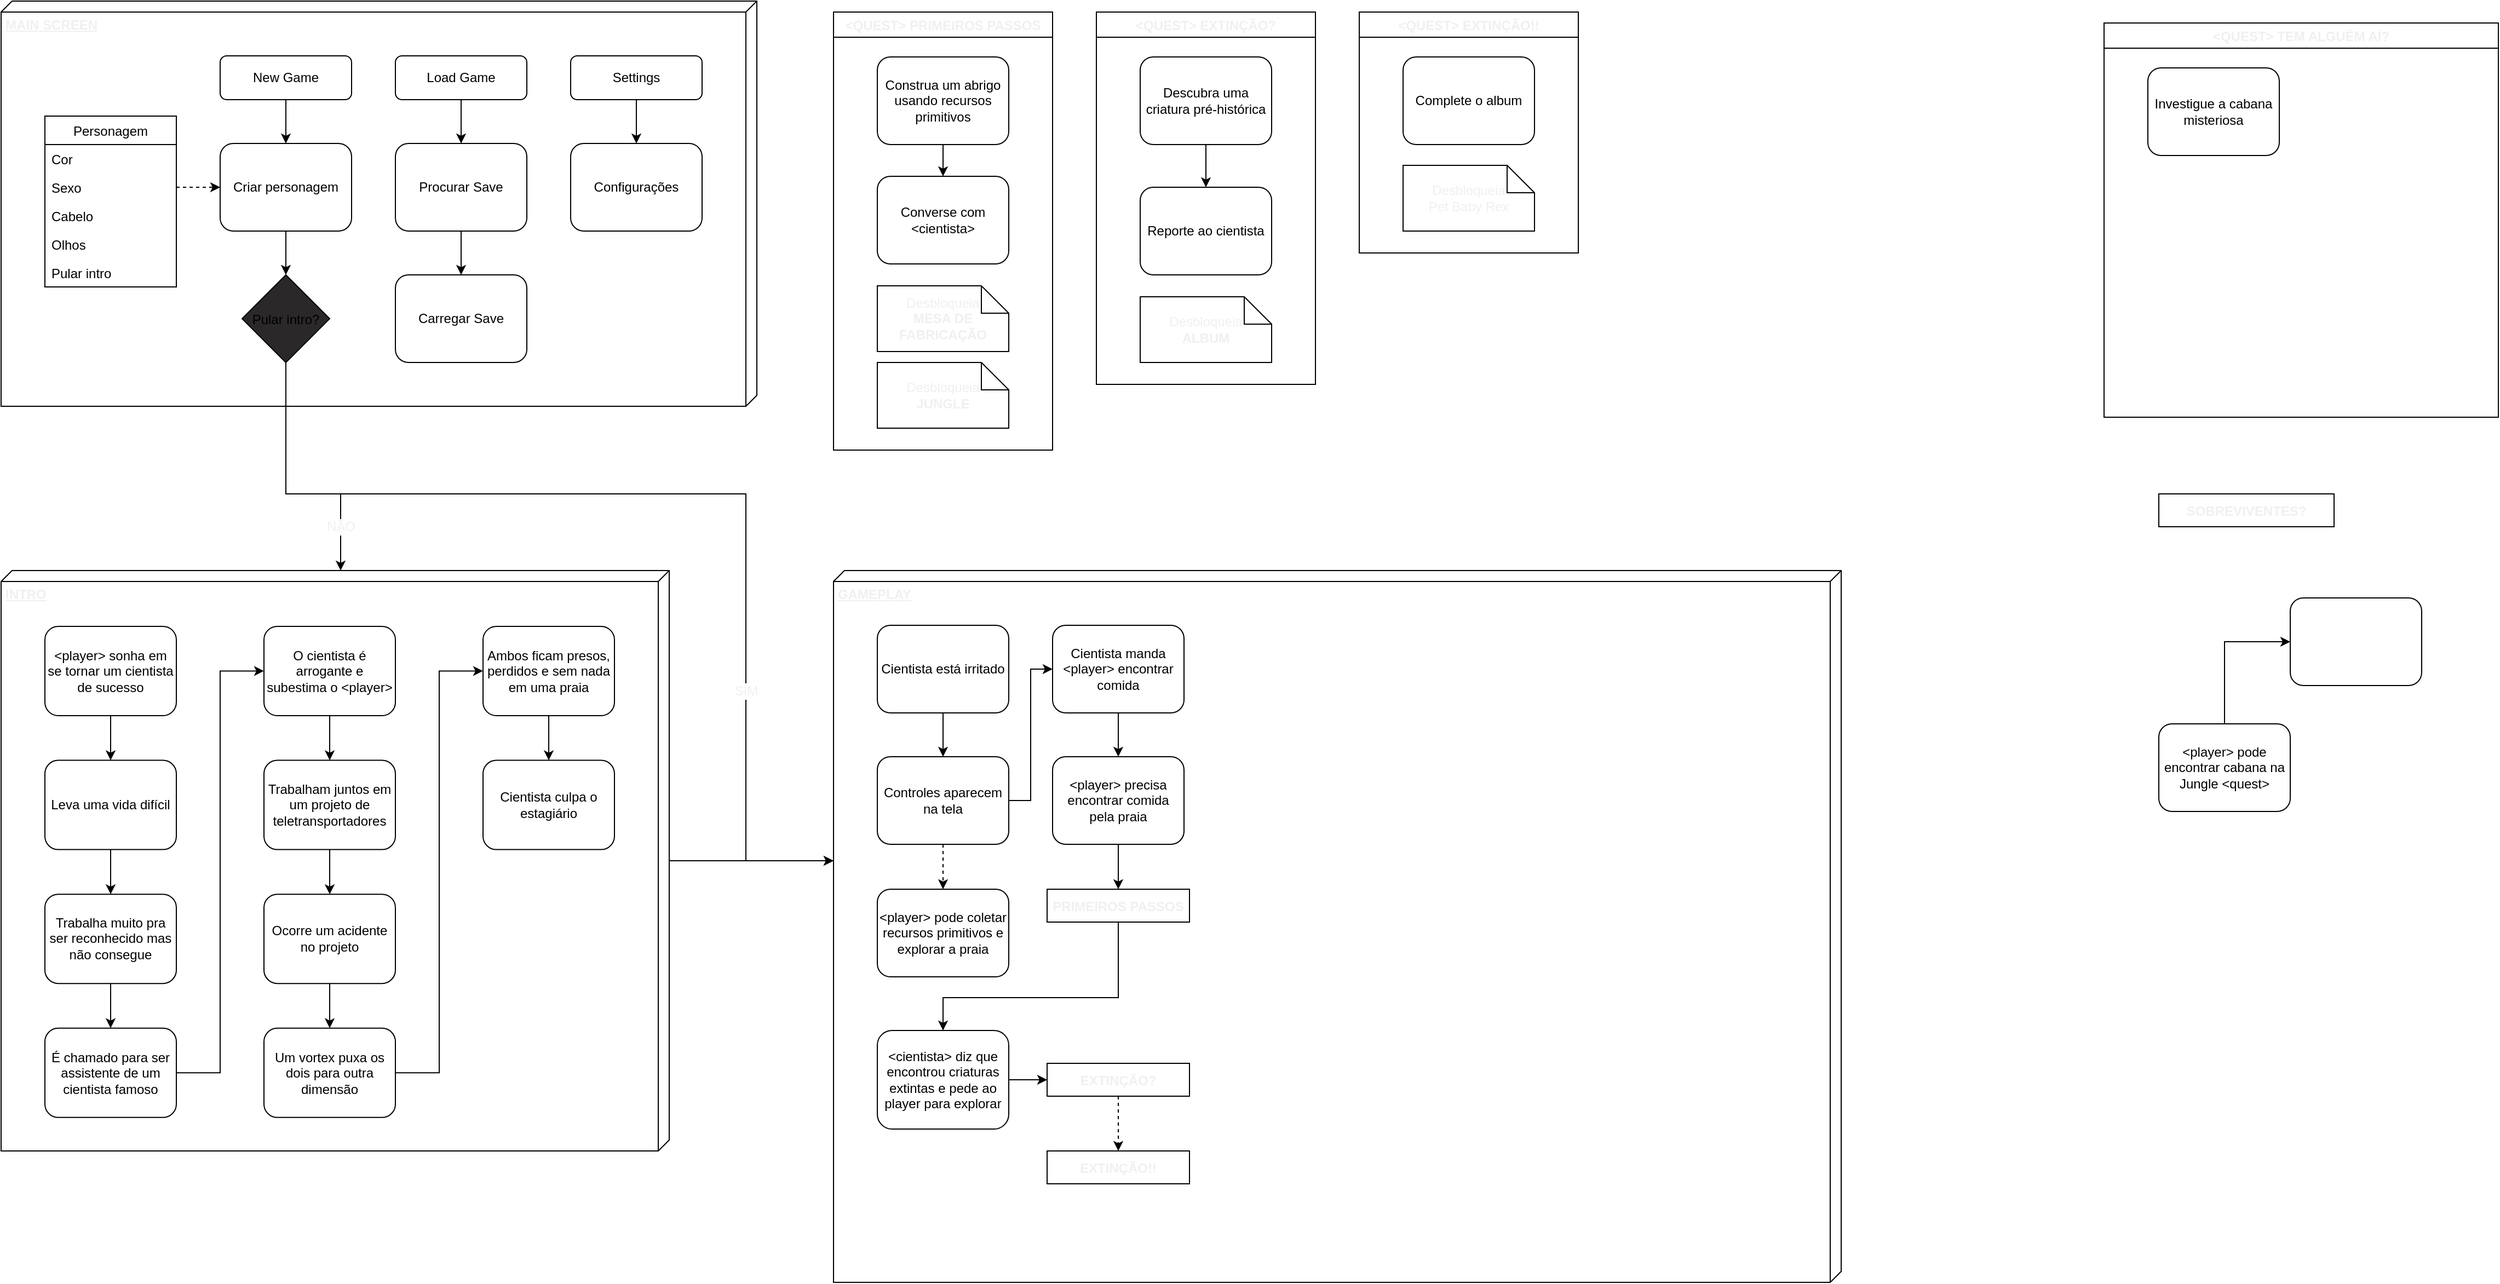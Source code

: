 <mxfile version="20.8.16" type="github">
  <diagram id="C5RBs43oDa-KdzZeNtuy" name="Page-1">
    <mxGraphModel dx="2143" dy="1237" grid="1" gridSize="10" guides="1" tooltips="1" connect="1" arrows="1" fold="1" page="1" pageScale="1" pageWidth="3300" pageHeight="4681" math="0" shadow="0">
      <root>
        <mxCell id="WIyWlLk6GJQsqaUBKTNV-0" />
        <mxCell id="WIyWlLk6GJQsqaUBKTNV-1" parent="WIyWlLk6GJQsqaUBKTNV-0" />
        <mxCell id="SJo5ltNFuGh-xrkQavzZ-158" value="" style="group" vertex="1" connectable="0" parent="WIyWlLk6GJQsqaUBKTNV-1">
          <mxGeometry x="40" y="40" width="690" height="360" as="geometry" />
        </mxCell>
        <mxCell id="SJo5ltNFuGh-xrkQavzZ-93" value="New Game" style="rounded=1;whiteSpace=wrap;html=1;fontSize=12;glass=0;strokeWidth=1;shadow=0;movable=1;resizable=1;rotatable=1;deletable=1;editable=1;connectable=1;" vertex="1" parent="SJo5ltNFuGh-xrkQavzZ-158">
          <mxGeometry x="200" y="40" width="120" height="40" as="geometry" />
        </mxCell>
        <mxCell id="SJo5ltNFuGh-xrkQavzZ-94" value="Load Game" style="rounded=1;whiteSpace=wrap;html=1;fontSize=12;glass=0;strokeWidth=1;shadow=0;movable=1;resizable=1;rotatable=1;deletable=1;editable=1;connectable=1;" vertex="1" parent="SJo5ltNFuGh-xrkQavzZ-158">
          <mxGeometry x="360" y="40" width="120" height="40" as="geometry" />
        </mxCell>
        <mxCell id="SJo5ltNFuGh-xrkQavzZ-95" value="Settings" style="rounded=1;whiteSpace=wrap;html=1;fontSize=12;glass=0;strokeWidth=1;shadow=0;movable=1;resizable=1;rotatable=1;deletable=1;editable=1;connectable=1;" vertex="1" parent="SJo5ltNFuGh-xrkQavzZ-158">
          <mxGeometry x="520" y="40" width="120" height="40" as="geometry" />
        </mxCell>
        <mxCell id="SJo5ltNFuGh-xrkQavzZ-96" value="Criar personagem" style="rounded=1;whiteSpace=wrap;html=1;fontSize=12;glass=0;strokeWidth=1;shadow=0;movable=1;resizable=1;rotatable=1;deletable=1;editable=1;connectable=1;" vertex="1" parent="SJo5ltNFuGh-xrkQavzZ-158">
          <mxGeometry x="200" y="120" width="120" height="80" as="geometry" />
        </mxCell>
        <mxCell id="SJo5ltNFuGh-xrkQavzZ-108" style="edgeStyle=orthogonalEdgeStyle;rounded=0;orthogonalLoop=1;jettySize=auto;html=1;entryX=0.5;entryY=0;entryDx=0;entryDy=0;movable=1;resizable=1;rotatable=1;deletable=1;editable=1;connectable=1;" edge="1" parent="SJo5ltNFuGh-xrkQavzZ-158" source="SJo5ltNFuGh-xrkQavzZ-93" target="SJo5ltNFuGh-xrkQavzZ-96">
          <mxGeometry relative="1" as="geometry" />
        </mxCell>
        <mxCell id="SJo5ltNFuGh-xrkQavzZ-98" value="Pular intro?" style="rhombus;fillStyle=solid;fillColor=#2a2828;gradientColor=none;movable=1;resizable=1;rotatable=1;deletable=1;editable=1;connectable=1;" vertex="1" parent="SJo5ltNFuGh-xrkQavzZ-158">
          <mxGeometry x="220" y="240" width="80" height="80" as="geometry" />
        </mxCell>
        <mxCell id="SJo5ltNFuGh-xrkQavzZ-113" style="edgeStyle=orthogonalEdgeStyle;rounded=0;orthogonalLoop=1;jettySize=auto;html=1;entryX=0.5;entryY=0;entryDx=0;entryDy=0;movable=1;resizable=1;rotatable=1;deletable=1;editable=1;connectable=1;" edge="1" parent="SJo5ltNFuGh-xrkQavzZ-158" source="SJo5ltNFuGh-xrkQavzZ-96" target="SJo5ltNFuGh-xrkQavzZ-98">
          <mxGeometry relative="1" as="geometry" />
        </mxCell>
        <mxCell id="SJo5ltNFuGh-xrkQavzZ-101" value="Personagem" style="swimlane;fontStyle=0;childLayout=stackLayout;horizontal=1;startSize=26;fillColor=none;horizontalStack=0;resizeParent=1;resizeParentMax=0;resizeLast=0;collapsible=1;marginBottom=0;fillStyle=solid;movable=1;resizable=1;rotatable=1;deletable=1;editable=1;connectable=1;" vertex="1" parent="SJo5ltNFuGh-xrkQavzZ-158">
          <mxGeometry x="40" y="95" width="120" height="156" as="geometry" />
        </mxCell>
        <mxCell id="SJo5ltNFuGh-xrkQavzZ-102" value="Cor" style="text;strokeColor=none;fillColor=none;align=left;verticalAlign=top;spacingLeft=4;spacingRight=4;overflow=hidden;rotatable=1;points=[[0,0.5],[1,0.5]];portConstraint=eastwest;movable=1;resizable=1;deletable=1;editable=1;connectable=1;" vertex="1" parent="SJo5ltNFuGh-xrkQavzZ-101">
          <mxGeometry y="26" width="120" height="26" as="geometry" />
        </mxCell>
        <mxCell id="SJo5ltNFuGh-xrkQavzZ-103" value="Sexo" style="text;strokeColor=none;fillColor=none;align=left;verticalAlign=top;spacingLeft=4;spacingRight=4;overflow=hidden;rotatable=1;points=[[0,0.5],[1,0.5]];portConstraint=eastwest;movable=1;resizable=1;deletable=1;editable=1;connectable=1;" vertex="1" parent="SJo5ltNFuGh-xrkQavzZ-101">
          <mxGeometry y="52" width="120" height="26" as="geometry" />
        </mxCell>
        <mxCell id="SJo5ltNFuGh-xrkQavzZ-104" value="Cabelo" style="text;strokeColor=none;fillColor=none;align=left;verticalAlign=top;spacingLeft=4;spacingRight=4;overflow=hidden;rotatable=1;points=[[0,0.5],[1,0.5]];portConstraint=eastwest;movable=1;resizable=1;deletable=1;editable=1;connectable=1;" vertex="1" parent="SJo5ltNFuGh-xrkQavzZ-101">
          <mxGeometry y="78" width="120" height="26" as="geometry" />
        </mxCell>
        <mxCell id="SJo5ltNFuGh-xrkQavzZ-112" value="Olhos" style="text;strokeColor=none;fillColor=none;align=left;verticalAlign=top;spacingLeft=4;spacingRight=4;overflow=hidden;rotatable=1;points=[[0,0.5],[1,0.5]];portConstraint=eastwest;movable=1;resizable=1;deletable=1;editable=1;connectable=1;" vertex="1" parent="SJo5ltNFuGh-xrkQavzZ-101">
          <mxGeometry y="104" width="120" height="26" as="geometry" />
        </mxCell>
        <mxCell id="SJo5ltNFuGh-xrkQavzZ-106" value="Pular intro" style="text;strokeColor=none;fillColor=none;align=left;verticalAlign=top;spacingLeft=4;spacingRight=4;overflow=hidden;rotatable=1;points=[[0,0.5],[1,0.5]];portConstraint=eastwest;movable=1;resizable=1;deletable=1;editable=1;connectable=1;" vertex="1" parent="SJo5ltNFuGh-xrkQavzZ-101">
          <mxGeometry y="130" width="120" height="26" as="geometry" />
        </mxCell>
        <mxCell id="SJo5ltNFuGh-xrkQavzZ-107" style="edgeStyle=orthogonalEdgeStyle;rounded=0;orthogonalLoop=1;jettySize=auto;html=1;exitX=1;exitY=0.5;exitDx=0;exitDy=0;entryX=0;entryY=0.5;entryDx=0;entryDy=0;dashed=1;movable=1;resizable=1;rotatable=1;deletable=1;editable=1;connectable=1;" edge="1" parent="SJo5ltNFuGh-xrkQavzZ-158" source="SJo5ltNFuGh-xrkQavzZ-103" target="SJo5ltNFuGh-xrkQavzZ-96">
          <mxGeometry relative="1" as="geometry" />
        </mxCell>
        <mxCell id="SJo5ltNFuGh-xrkQavzZ-114" value="Procurar Save" style="rounded=1;whiteSpace=wrap;html=1;fontSize=12;glass=0;strokeWidth=1;shadow=0;movable=1;resizable=1;rotatable=1;deletable=1;editable=1;connectable=1;" vertex="1" parent="SJo5ltNFuGh-xrkQavzZ-158">
          <mxGeometry x="360" y="120" width="120" height="80" as="geometry" />
        </mxCell>
        <mxCell id="SJo5ltNFuGh-xrkQavzZ-115" style="edgeStyle=orthogonalEdgeStyle;rounded=0;orthogonalLoop=1;jettySize=auto;html=1;entryX=0.5;entryY=0;entryDx=0;entryDy=0;movable=1;resizable=1;rotatable=1;deletable=1;editable=1;connectable=1;" edge="1" parent="SJo5ltNFuGh-xrkQavzZ-158" source="SJo5ltNFuGh-xrkQavzZ-94" target="SJo5ltNFuGh-xrkQavzZ-114">
          <mxGeometry relative="1" as="geometry" />
        </mxCell>
        <mxCell id="SJo5ltNFuGh-xrkQavzZ-116" value="Carregar Save" style="rounded=1;whiteSpace=wrap;html=1;fontSize=12;glass=0;strokeWidth=1;shadow=0;movable=1;resizable=1;rotatable=1;deletable=1;editable=1;connectable=1;" vertex="1" parent="SJo5ltNFuGh-xrkQavzZ-158">
          <mxGeometry x="360" y="240" width="120" height="80" as="geometry" />
        </mxCell>
        <mxCell id="SJo5ltNFuGh-xrkQavzZ-117" style="edgeStyle=orthogonalEdgeStyle;rounded=0;orthogonalLoop=1;jettySize=auto;html=1;entryX=0.5;entryY=0;entryDx=0;entryDy=0;movable=1;resizable=1;rotatable=1;deletable=1;editable=1;connectable=1;" edge="1" parent="SJo5ltNFuGh-xrkQavzZ-158" source="SJo5ltNFuGh-xrkQavzZ-114" target="SJo5ltNFuGh-xrkQavzZ-116">
          <mxGeometry relative="1" as="geometry" />
        </mxCell>
        <mxCell id="SJo5ltNFuGh-xrkQavzZ-119" value="Configurações" style="rounded=1;whiteSpace=wrap;html=1;fontSize=12;glass=0;strokeWidth=1;shadow=0;movable=1;resizable=1;rotatable=1;deletable=1;editable=1;connectable=1;" vertex="1" parent="SJo5ltNFuGh-xrkQavzZ-158">
          <mxGeometry x="520" y="120" width="120" height="80" as="geometry" />
        </mxCell>
        <mxCell id="SJo5ltNFuGh-xrkQavzZ-120" style="edgeStyle=orthogonalEdgeStyle;rounded=0;orthogonalLoop=1;jettySize=auto;html=1;entryX=0.5;entryY=0;entryDx=0;entryDy=0;movable=1;resizable=1;rotatable=1;deletable=1;editable=1;connectable=1;" edge="1" parent="SJo5ltNFuGh-xrkQavzZ-158" source="SJo5ltNFuGh-xrkQavzZ-95" target="SJo5ltNFuGh-xrkQavzZ-119">
          <mxGeometry relative="1" as="geometry" />
        </mxCell>
        <mxCell id="SJo5ltNFuGh-xrkQavzZ-155" value="&lt;b&gt;MAIN SCREEN&lt;/b&gt;" style="verticalAlign=top;align=left;spacingTop=8;spacingLeft=2;spacingRight=12;shape=cube;size=10;direction=south;fontStyle=4;html=1;pointerEvents=0;fontFamily=Helvetica;fontSize=12;fontColor=rgb(240, 240, 240);fillColor=none;gradientColor=none;" vertex="1" parent="SJo5ltNFuGh-xrkQavzZ-158">
          <mxGeometry y="-10" width="690" height="370" as="geometry" />
        </mxCell>
        <mxCell id="SJo5ltNFuGh-xrkQavzZ-181" value="" style="group" vertex="1" connectable="0" parent="WIyWlLk6GJQsqaUBKTNV-1">
          <mxGeometry x="40" y="550" width="610" height="530" as="geometry" />
        </mxCell>
        <mxCell id="SJo5ltNFuGh-xrkQavzZ-180" value="&lt;b&gt;INTRO&lt;/b&gt;" style="verticalAlign=top;align=left;spacingTop=8;spacingLeft=2;spacingRight=12;shape=cube;size=10;direction=south;fontStyle=4;html=1;pointerEvents=0;fontFamily=Helvetica;fontSize=12;fontColor=rgb(240, 240, 240);fillColor=none;gradientColor=none;container=0;" vertex="1" parent="SJo5ltNFuGh-xrkQavzZ-181">
          <mxGeometry width="610" height="530" as="geometry" />
        </mxCell>
        <mxCell id="SJo5ltNFuGh-xrkQavzZ-45" value="&amp;lt;player&amp;gt; sonha em se tornar um cientista de sucesso" style="rounded=1;whiteSpace=wrap;html=1;fontSize=12;glass=0;strokeWidth=1;shadow=0;" vertex="1" parent="SJo5ltNFuGh-xrkQavzZ-181">
          <mxGeometry x="40" y="50.962" width="120" height="81.538" as="geometry" />
        </mxCell>
        <mxCell id="SJo5ltNFuGh-xrkQavzZ-46" value="Trabalha muito pra ser reconhecido mas não consegue" style="rounded=1;whiteSpace=wrap;html=1;fontSize=12;glass=0;strokeWidth=1;shadow=0;" vertex="1" parent="SJo5ltNFuGh-xrkQavzZ-181">
          <mxGeometry x="40" y="295.577" width="120" height="81.538" as="geometry" />
        </mxCell>
        <mxCell id="SJo5ltNFuGh-xrkQavzZ-47" value="É chamado para ser assistente de um cientista famoso" style="rounded=1;whiteSpace=wrap;html=1;fontSize=12;glass=0;strokeWidth=1;shadow=0;" vertex="1" parent="SJo5ltNFuGh-xrkQavzZ-181">
          <mxGeometry x="40" y="417.885" width="120" height="81.538" as="geometry" />
        </mxCell>
        <mxCell id="SJo5ltNFuGh-xrkQavzZ-48" style="edgeStyle=orthogonalEdgeStyle;rounded=0;orthogonalLoop=1;jettySize=auto;html=1;entryX=0.5;entryY=0;entryDx=0;entryDy=0;" edge="1" parent="SJo5ltNFuGh-xrkQavzZ-181" source="SJo5ltNFuGh-xrkQavzZ-46" target="SJo5ltNFuGh-xrkQavzZ-47">
          <mxGeometry relative="1" as="geometry" />
        </mxCell>
        <mxCell id="SJo5ltNFuGh-xrkQavzZ-49" value="O cientista é arrogante e subestima o &amp;lt;player&amp;gt;" style="rounded=1;whiteSpace=wrap;html=1;fontSize=12;glass=0;strokeWidth=1;shadow=0;" vertex="1" parent="SJo5ltNFuGh-xrkQavzZ-181">
          <mxGeometry x="240" y="50.962" width="120" height="81.538" as="geometry" />
        </mxCell>
        <mxCell id="SJo5ltNFuGh-xrkQavzZ-50" style="edgeStyle=orthogonalEdgeStyle;rounded=0;orthogonalLoop=1;jettySize=auto;html=1;entryX=0;entryY=0.5;entryDx=0;entryDy=0;" edge="1" parent="SJo5ltNFuGh-xrkQavzZ-181" source="SJo5ltNFuGh-xrkQavzZ-47" target="SJo5ltNFuGh-xrkQavzZ-49">
          <mxGeometry relative="1" as="geometry" />
        </mxCell>
        <mxCell id="SJo5ltNFuGh-xrkQavzZ-51" value="Trabalham juntos em um projeto de teletransportadores" style="rounded=1;whiteSpace=wrap;html=1;fontSize=12;glass=0;strokeWidth=1;shadow=0;" vertex="1" parent="SJo5ltNFuGh-xrkQavzZ-181">
          <mxGeometry x="240" y="173.269" width="120" height="81.538" as="geometry" />
        </mxCell>
        <mxCell id="SJo5ltNFuGh-xrkQavzZ-52" style="edgeStyle=orthogonalEdgeStyle;rounded=0;orthogonalLoop=1;jettySize=auto;html=1;entryX=0.5;entryY=0;entryDx=0;entryDy=0;" edge="1" parent="SJo5ltNFuGh-xrkQavzZ-181" source="SJo5ltNFuGh-xrkQavzZ-49" target="SJo5ltNFuGh-xrkQavzZ-51">
          <mxGeometry relative="1" as="geometry" />
        </mxCell>
        <mxCell id="SJo5ltNFuGh-xrkQavzZ-53" value="Ocorre um acidente no projeto" style="rounded=1;whiteSpace=wrap;html=1;fontSize=12;glass=0;strokeWidth=1;shadow=0;" vertex="1" parent="SJo5ltNFuGh-xrkQavzZ-181">
          <mxGeometry x="240" y="295.577" width="120" height="81.538" as="geometry" />
        </mxCell>
        <mxCell id="SJo5ltNFuGh-xrkQavzZ-54" style="edgeStyle=orthogonalEdgeStyle;rounded=0;orthogonalLoop=1;jettySize=auto;html=1;entryX=0.5;entryY=0;entryDx=0;entryDy=0;" edge="1" parent="SJo5ltNFuGh-xrkQavzZ-181" source="SJo5ltNFuGh-xrkQavzZ-51" target="SJo5ltNFuGh-xrkQavzZ-53">
          <mxGeometry relative="1" as="geometry" />
        </mxCell>
        <mxCell id="SJo5ltNFuGh-xrkQavzZ-55" value="Um vortex puxa os dois para outra dimensão" style="rounded=1;whiteSpace=wrap;html=1;fontSize=12;glass=0;strokeWidth=1;shadow=0;" vertex="1" parent="SJo5ltNFuGh-xrkQavzZ-181">
          <mxGeometry x="240" y="417.885" width="120" height="81.538" as="geometry" />
        </mxCell>
        <mxCell id="SJo5ltNFuGh-xrkQavzZ-56" style="edgeStyle=orthogonalEdgeStyle;rounded=0;orthogonalLoop=1;jettySize=auto;html=1;entryX=0.5;entryY=0;entryDx=0;entryDy=0;" edge="1" parent="SJo5ltNFuGh-xrkQavzZ-181" source="SJo5ltNFuGh-xrkQavzZ-53" target="SJo5ltNFuGh-xrkQavzZ-55">
          <mxGeometry relative="1" as="geometry" />
        </mxCell>
        <mxCell id="SJo5ltNFuGh-xrkQavzZ-57" value="Ambos ficam presos, perdidos e sem nada em uma praia" style="rounded=1;whiteSpace=wrap;html=1;fontSize=12;glass=0;strokeWidth=1;shadow=0;" vertex="1" parent="SJo5ltNFuGh-xrkQavzZ-181">
          <mxGeometry x="440" y="50.962" width="120" height="81.538" as="geometry" />
        </mxCell>
        <mxCell id="SJo5ltNFuGh-xrkQavzZ-58" style="edgeStyle=orthogonalEdgeStyle;rounded=0;orthogonalLoop=1;jettySize=auto;html=1;entryX=0;entryY=0.5;entryDx=0;entryDy=0;" edge="1" parent="SJo5ltNFuGh-xrkQavzZ-181" source="SJo5ltNFuGh-xrkQavzZ-55" target="SJo5ltNFuGh-xrkQavzZ-57">
          <mxGeometry relative="1" as="geometry" />
        </mxCell>
        <mxCell id="SJo5ltNFuGh-xrkQavzZ-59" value="Cientista culpa o estagiário" style="rounded=1;whiteSpace=wrap;html=1;fontSize=12;glass=0;strokeWidth=1;shadow=0;" vertex="1" parent="SJo5ltNFuGh-xrkQavzZ-181">
          <mxGeometry x="440" y="173.269" width="120" height="81.538" as="geometry" />
        </mxCell>
        <mxCell id="SJo5ltNFuGh-xrkQavzZ-60" style="edgeStyle=orthogonalEdgeStyle;rounded=0;orthogonalLoop=1;jettySize=auto;html=1;entryX=0.5;entryY=0;entryDx=0;entryDy=0;" edge="1" parent="SJo5ltNFuGh-xrkQavzZ-181" source="SJo5ltNFuGh-xrkQavzZ-57" target="SJo5ltNFuGh-xrkQavzZ-59">
          <mxGeometry relative="1" as="geometry" />
        </mxCell>
        <mxCell id="SJo5ltNFuGh-xrkQavzZ-61" style="edgeStyle=orthogonalEdgeStyle;rounded=0;orthogonalLoop=1;jettySize=auto;html=1;entryX=0.5;entryY=0;entryDx=0;entryDy=0;" edge="1" parent="SJo5ltNFuGh-xrkQavzZ-181" source="SJo5ltNFuGh-xrkQavzZ-62" target="SJo5ltNFuGh-xrkQavzZ-46">
          <mxGeometry relative="1" as="geometry" />
        </mxCell>
        <mxCell id="SJo5ltNFuGh-xrkQavzZ-62" value="Leva uma vida difícil" style="rounded=1;whiteSpace=wrap;html=1;fontSize=12;glass=0;strokeWidth=1;shadow=0;" vertex="1" parent="SJo5ltNFuGh-xrkQavzZ-181">
          <mxGeometry x="40" y="173.269" width="120" height="81.538" as="geometry" />
        </mxCell>
        <mxCell id="SJo5ltNFuGh-xrkQavzZ-63" style="edgeStyle=orthogonalEdgeStyle;rounded=0;orthogonalLoop=1;jettySize=auto;html=1;entryX=0.5;entryY=0;entryDx=0;entryDy=0;" edge="1" parent="SJo5ltNFuGh-xrkQavzZ-181" source="SJo5ltNFuGh-xrkQavzZ-45" target="SJo5ltNFuGh-xrkQavzZ-62">
          <mxGeometry relative="1" as="geometry" />
        </mxCell>
        <mxCell id="SJo5ltNFuGh-xrkQavzZ-208" style="edgeStyle=orthogonalEdgeStyle;rounded=0;orthogonalLoop=1;jettySize=auto;html=1;entryX=0;entryY=0;entryDx=0;entryDy=300;entryPerimeter=0;fontFamily=Helvetica;fontSize=12;fontColor=rgb(240, 240, 240);" edge="1" parent="WIyWlLk6GJQsqaUBKTNV-1" source="SJo5ltNFuGh-xrkQavzZ-98" target="SJo5ltNFuGh-xrkQavzZ-180">
          <mxGeometry relative="1" as="geometry">
            <Array as="points">
              <mxPoint x="300" y="480" />
              <mxPoint x="350" y="480" />
            </Array>
          </mxGeometry>
        </mxCell>
        <mxCell id="SJo5ltNFuGh-xrkQavzZ-210" value="NÃO" style="edgeLabel;html=1;align=center;verticalAlign=middle;resizable=0;points=[];fontSize=12;fontFamily=Helvetica;fontColor=rgb(240, 240, 240);" vertex="1" connectable="0" parent="WIyWlLk6GJQsqaUBKTNV-1">
          <mxGeometry x="350.003" y="510.003" as="geometry" />
        </mxCell>
        <mxCell id="SJo5ltNFuGh-xrkQavzZ-185" value="&lt;b&gt;GAMEPLAY&lt;/b&gt;" style="verticalAlign=top;align=left;spacingTop=8;spacingLeft=2;spacingRight=12;shape=cube;size=10;direction=south;fontStyle=4;html=1;pointerEvents=0;fontFamily=Helvetica;fontSize=12;fontColor=rgb(240, 240, 240);fillColor=none;gradientColor=none;container=0;movable=1;resizable=1;rotatable=1;deletable=1;editable=1;connectable=1;" vertex="1" parent="WIyWlLk6GJQsqaUBKTNV-1">
          <mxGeometry x="800" y="550" width="920" height="650" as="geometry" />
        </mxCell>
        <mxCell id="SJo5ltNFuGh-xrkQavzZ-215" style="edgeStyle=orthogonalEdgeStyle;rounded=0;orthogonalLoop=1;jettySize=auto;html=1;entryX=0.5;entryY=0;entryDx=0;entryDy=0;fontFamily=Helvetica;fontSize=12;fontColor=rgb(240, 240, 240);dashed=1;" edge="1" parent="WIyWlLk6GJQsqaUBKTNV-1" source="SJo5ltNFuGh-xrkQavzZ-213" target="SJo5ltNFuGh-xrkQavzZ-214">
          <mxGeometry relative="1" as="geometry" />
        </mxCell>
        <mxCell id="SJo5ltNFuGh-xrkQavzZ-217" style="edgeStyle=orthogonalEdgeStyle;rounded=0;orthogonalLoop=1;jettySize=auto;html=1;entryX=0;entryY=0.5;entryDx=0;entryDy=0;fontFamily=Helvetica;fontSize=12;fontColor=rgb(240, 240, 240);" edge="1" parent="WIyWlLk6GJQsqaUBKTNV-1" source="SJo5ltNFuGh-xrkQavzZ-213" target="SJo5ltNFuGh-xrkQavzZ-216">
          <mxGeometry relative="1" as="geometry" />
        </mxCell>
        <mxCell id="SJo5ltNFuGh-xrkQavzZ-213" value="Controles aparecem na tela" style="rounded=1;whiteSpace=wrap;html=1;fontSize=12;glass=0;strokeWidth=1;shadow=0;" vertex="1" parent="WIyWlLk6GJQsqaUBKTNV-1">
          <mxGeometry x="840" y="720" width="120" height="80" as="geometry" />
        </mxCell>
        <mxCell id="SJo5ltNFuGh-xrkQavzZ-214" value="&amp;lt;player&amp;gt; pode coletar recursos primitivos e explorar a praia" style="rounded=1;whiteSpace=wrap;html=1;fontSize=12;glass=0;strokeWidth=1;shadow=0;" vertex="1" parent="WIyWlLk6GJQsqaUBKTNV-1">
          <mxGeometry x="840" y="841" width="120" height="80" as="geometry" />
        </mxCell>
        <mxCell id="SJo5ltNFuGh-xrkQavzZ-265" style="edgeStyle=orthogonalEdgeStyle;rounded=0;orthogonalLoop=1;jettySize=auto;html=1;entryX=0.5;entryY=0;entryDx=0;entryDy=0;fontFamily=Helvetica;fontSize=12;fontColor=rgb(240, 240, 240);endArrow=classic;endFill=1;" edge="1" parent="WIyWlLk6GJQsqaUBKTNV-1" source="SJo5ltNFuGh-xrkQavzZ-216" target="SJo5ltNFuGh-xrkQavzZ-264">
          <mxGeometry relative="1" as="geometry" />
        </mxCell>
        <mxCell id="SJo5ltNFuGh-xrkQavzZ-216" value="Cientista manda &amp;lt;player&amp;gt; encontrar comida" style="rounded=1;whiteSpace=wrap;html=1;fontSize=12;glass=0;strokeWidth=1;shadow=0;" vertex="1" parent="WIyWlLk6GJQsqaUBKTNV-1">
          <mxGeometry x="1000" y="600" width="120" height="80" as="geometry" />
        </mxCell>
        <mxCell id="SJo5ltNFuGh-xrkQavzZ-260" value="&lt;QUEST&gt; PRIMEIROS PASSOS" style="swimlane;pointerEvents=0;fontFamily=Helvetica;fontSize=12;fontColor=rgb(240, 240, 240);fillColor=none;gradientColor=none;" vertex="1" parent="WIyWlLk6GJQsqaUBKTNV-1">
          <mxGeometry x="800" y="40" width="200" height="400" as="geometry">
            <mxRectangle x="800" y="240" width="160" height="30" as="alternateBounds" />
          </mxGeometry>
        </mxCell>
        <mxCell id="SJo5ltNFuGh-xrkQavzZ-241" value="Converse com &amp;lt;cientista&amp;gt;" style="rounded=1;whiteSpace=wrap;html=1;fontSize=12;glass=0;strokeWidth=1;shadow=0;" vertex="1" parent="SJo5ltNFuGh-xrkQavzZ-260">
          <mxGeometry x="40" y="150" width="120" height="80" as="geometry" />
        </mxCell>
        <mxCell id="SJo5ltNFuGh-xrkQavzZ-283" style="edgeStyle=orthogonalEdgeStyle;rounded=0;orthogonalLoop=1;jettySize=auto;html=1;entryX=0.5;entryY=0;entryDx=0;entryDy=0;fontFamily=Helvetica;fontSize=12;fontColor=rgb(240, 240, 240);endArrow=classic;endFill=1;" edge="1" parent="SJo5ltNFuGh-xrkQavzZ-260" source="SJo5ltNFuGh-xrkQavzZ-282" target="SJo5ltNFuGh-xrkQavzZ-241">
          <mxGeometry relative="1" as="geometry" />
        </mxCell>
        <mxCell id="SJo5ltNFuGh-xrkQavzZ-282" value="Construa um abrigo usando recursos primitivos" style="rounded=1;whiteSpace=wrap;html=1;fontSize=12;glass=0;strokeWidth=1;shadow=0;" vertex="1" parent="SJo5ltNFuGh-xrkQavzZ-260">
          <mxGeometry x="40" y="41" width="120" height="80" as="geometry" />
        </mxCell>
        <mxCell id="SJo5ltNFuGh-xrkQavzZ-294" value="Desbloqueia&lt;br&gt;&lt;b&gt;MESA DE FABRICAÇÃO&lt;/b&gt;" style="shape=note2;boundedLbl=1;whiteSpace=wrap;html=1;size=25;verticalAlign=middle;align=center;pointerEvents=0;fontFamily=Helvetica;fontSize=12;fontColor=rgb(240, 240, 240);fillColor=none;gradientColor=none;" vertex="1" parent="SJo5ltNFuGh-xrkQavzZ-260">
          <mxGeometry x="40" y="250" width="120" height="60" as="geometry" />
        </mxCell>
        <mxCell id="SJo5ltNFuGh-xrkQavzZ-300" value="Desbloqueia&lt;br&gt;&lt;b&gt;JUNGLE&lt;/b&gt;" style="shape=note2;boundedLbl=1;whiteSpace=wrap;html=1;size=25;verticalAlign=middle;align=center;pointerEvents=0;fontFamily=Helvetica;fontSize=12;fontColor=rgb(240, 240, 240);fillColor=none;gradientColor=none;" vertex="1" parent="SJo5ltNFuGh-xrkQavzZ-260">
          <mxGeometry x="40" y="320" width="120" height="60" as="geometry" />
        </mxCell>
        <mxCell id="SJo5ltNFuGh-xrkQavzZ-308" style="edgeStyle=orthogonalEdgeStyle;rounded=0;orthogonalLoop=1;jettySize=auto;html=1;entryX=0.5;entryY=0;entryDx=0;entryDy=0;strokeColor=default;fontFamily=Helvetica;fontSize=12;fontColor=rgb(240, 240, 240);endArrow=classic;endFill=1;" edge="1" parent="WIyWlLk6GJQsqaUBKTNV-1" source="SJo5ltNFuGh-xrkQavzZ-264" target="SJo5ltNFuGh-xrkQavzZ-307">
          <mxGeometry relative="1" as="geometry" />
        </mxCell>
        <mxCell id="SJo5ltNFuGh-xrkQavzZ-264" value="&amp;lt;player&amp;gt; precisa encontrar comida pela praia" style="rounded=1;whiteSpace=wrap;html=1;fontSize=12;glass=0;strokeWidth=1;shadow=0;" vertex="1" parent="WIyWlLk6GJQsqaUBKTNV-1">
          <mxGeometry x="1000" y="720" width="120" height="80" as="geometry" />
        </mxCell>
        <mxCell id="SJo5ltNFuGh-xrkQavzZ-276" style="edgeStyle=orthogonalEdgeStyle;rounded=0;orthogonalLoop=1;jettySize=auto;html=1;entryX=0;entryY=0.5;entryDx=0;entryDy=0;fontFamily=Helvetica;fontSize=12;fontColor=rgb(240, 240, 240);endArrow=classic;endFill=1;" edge="1" parent="WIyWlLk6GJQsqaUBKTNV-1" source="SJo5ltNFuGh-xrkQavzZ-268" target="SJo5ltNFuGh-xrkQavzZ-274">
          <mxGeometry relative="1" as="geometry" />
        </mxCell>
        <mxCell id="SJo5ltNFuGh-xrkQavzZ-268" value="&amp;lt;player&amp;gt; pode encontrar cabana na Jungle &amp;lt;quest&amp;gt;" style="rounded=1;whiteSpace=wrap;html=1;fontSize=12;glass=0;strokeWidth=1;shadow=0;" vertex="1" parent="WIyWlLk6GJQsqaUBKTNV-1">
          <mxGeometry x="2010" y="690" width="120" height="80" as="geometry" />
        </mxCell>
        <mxCell id="SJo5ltNFuGh-xrkQavzZ-270" value="SOBREVIVENTES?" style="fontStyle=1;pointerEvents=0;fontFamily=Helvetica;fontSize=12;fontColor=rgb(240, 240, 240);fillColor=none;gradientColor=none;" vertex="1" parent="WIyWlLk6GJQsqaUBKTNV-1">
          <mxGeometry x="2010" y="480" width="160" height="30" as="geometry" />
        </mxCell>
        <mxCell id="SJo5ltNFuGh-xrkQavzZ-272" value="&lt;QUEST&gt; TEM ALGUÉM AÍ?" style="swimlane;pointerEvents=0;fontFamily=Helvetica;fontSize=12;fontColor=rgb(240, 240, 240);fillColor=none;gradientColor=none;" vertex="1" parent="WIyWlLk6GJQsqaUBKTNV-1">
          <mxGeometry x="1960" y="50" width="360" height="360" as="geometry">
            <mxRectangle x="800" y="240" width="160" height="30" as="alternateBounds" />
          </mxGeometry>
        </mxCell>
        <mxCell id="SJo5ltNFuGh-xrkQavzZ-273" value="Investigue a cabana misteriosa" style="rounded=1;whiteSpace=wrap;html=1;fontSize=12;glass=0;strokeWidth=1;shadow=0;" vertex="1" parent="SJo5ltNFuGh-xrkQavzZ-272">
          <mxGeometry x="40" y="41" width="120" height="80" as="geometry" />
        </mxCell>
        <mxCell id="SJo5ltNFuGh-xrkQavzZ-274" value="" style="rounded=1;whiteSpace=wrap;html=1;fontSize=12;glass=0;strokeWidth=1;shadow=0;" vertex="1" parent="WIyWlLk6GJQsqaUBKTNV-1">
          <mxGeometry x="2130" y="575" width="120" height="80" as="geometry" />
        </mxCell>
        <mxCell id="SJo5ltNFuGh-xrkQavzZ-284" style="edgeStyle=orthogonalEdgeStyle;rounded=0;orthogonalLoop=1;jettySize=auto;html=1;entryX=0;entryY=0;entryDx=265;entryDy=920;entryPerimeter=0;fontFamily=Helvetica;fontSize=12;fontColor=rgb(240, 240, 240);endArrow=classic;endFill=1;" edge="1" parent="WIyWlLk6GJQsqaUBKTNV-1" source="SJo5ltNFuGh-xrkQavzZ-180" target="SJo5ltNFuGh-xrkQavzZ-185">
          <mxGeometry relative="1" as="geometry" />
        </mxCell>
        <mxCell id="SJo5ltNFuGh-xrkQavzZ-289" style="edgeStyle=orthogonalEdgeStyle;rounded=0;orthogonalLoop=1;jettySize=auto;html=1;entryX=0;entryY=0;entryDx=265;entryDy=920.0;entryPerimeter=0;fontFamily=Helvetica;fontSize=12;fontColor=rgb(240, 240, 240);endArrow=classic;endFill=1;" edge="1" parent="WIyWlLk6GJQsqaUBKTNV-1" source="SJo5ltNFuGh-xrkQavzZ-98" target="SJo5ltNFuGh-xrkQavzZ-185">
          <mxGeometry relative="1" as="geometry">
            <Array as="points">
              <mxPoint x="300" y="480" />
              <mxPoint x="720" y="480" />
              <mxPoint x="720" y="815" />
            </Array>
          </mxGeometry>
        </mxCell>
        <mxCell id="SJo5ltNFuGh-xrkQavzZ-290" value="SIM" style="edgeLabel;html=1;align=center;verticalAlign=middle;resizable=0;points=[];fontSize=12;fontFamily=Helvetica;fontColor=rgb(240, 240, 240);" vertex="1" connectable="0" parent="WIyWlLk6GJQsqaUBKTNV-1">
          <mxGeometry x="720.003" y="660.003" as="geometry" />
        </mxCell>
        <mxCell id="SJo5ltNFuGh-xrkQavzZ-303" style="edgeStyle=orthogonalEdgeStyle;rounded=0;orthogonalLoop=1;jettySize=auto;html=1;entryX=0.5;entryY=0;entryDx=0;entryDy=0;strokeColor=default;fontFamily=Helvetica;fontSize=12;fontColor=rgb(240, 240, 240);endArrow=classic;endFill=1;" edge="1" parent="WIyWlLk6GJQsqaUBKTNV-1" source="SJo5ltNFuGh-xrkQavzZ-302" target="SJo5ltNFuGh-xrkQavzZ-213">
          <mxGeometry relative="1" as="geometry" />
        </mxCell>
        <mxCell id="SJo5ltNFuGh-xrkQavzZ-302" value="Cientista está irritado" style="rounded=1;whiteSpace=wrap;html=1;fontSize=12;glass=0;strokeWidth=1;shadow=0;" vertex="1" parent="WIyWlLk6GJQsqaUBKTNV-1">
          <mxGeometry x="840" y="600" width="120" height="80" as="geometry" />
        </mxCell>
        <mxCell id="SJo5ltNFuGh-xrkQavzZ-323" style="edgeStyle=orthogonalEdgeStyle;rounded=0;orthogonalLoop=1;jettySize=auto;html=1;entryX=0;entryY=0.5;entryDx=0;entryDy=0;strokeColor=default;fontFamily=Helvetica;fontSize=12;fontColor=rgb(240, 240, 240);endArrow=classic;endFill=1;" edge="1" parent="WIyWlLk6GJQsqaUBKTNV-1" source="SJo5ltNFuGh-xrkQavzZ-305" target="SJo5ltNFuGh-xrkQavzZ-322">
          <mxGeometry relative="1" as="geometry" />
        </mxCell>
        <mxCell id="SJo5ltNFuGh-xrkQavzZ-305" value="&amp;lt;cientista&amp;gt; diz que encontrou criaturas extintas e pede ao player para explorar" style="rounded=1;whiteSpace=wrap;html=1;fontSize=12;glass=0;strokeWidth=1;shadow=0;" vertex="1" parent="WIyWlLk6GJQsqaUBKTNV-1">
          <mxGeometry x="840" y="970" width="120" height="90" as="geometry" />
        </mxCell>
        <mxCell id="SJo5ltNFuGh-xrkQavzZ-309" style="edgeStyle=orthogonalEdgeStyle;rounded=0;orthogonalLoop=1;jettySize=auto;html=1;exitX=0.5;exitY=1;exitDx=0;exitDy=0;entryX=0.5;entryY=0;entryDx=0;entryDy=0;strokeColor=default;fontFamily=Helvetica;fontSize=12;fontColor=rgb(240, 240, 240);endArrow=classic;endFill=1;" edge="1" parent="WIyWlLk6GJQsqaUBKTNV-1" source="SJo5ltNFuGh-xrkQavzZ-307" target="SJo5ltNFuGh-xrkQavzZ-305">
          <mxGeometry relative="1" as="geometry">
            <Array as="points">
              <mxPoint x="1060" y="940" />
              <mxPoint x="900" y="940" />
            </Array>
          </mxGeometry>
        </mxCell>
        <mxCell id="SJo5ltNFuGh-xrkQavzZ-307" value="PRIMEIROS PASSOS" style="fontStyle=1;pointerEvents=0;fontFamily=Helvetica;fontSize=12;fontColor=rgb(240, 240, 240);fillColor=none;gradientColor=none;" vertex="1" parent="WIyWlLk6GJQsqaUBKTNV-1">
          <mxGeometry x="995" y="841" width="130" height="30" as="geometry" />
        </mxCell>
        <mxCell id="SJo5ltNFuGh-xrkQavzZ-311" value="&lt;QUEST&gt; EXTINÇÃO?" style="swimlane;pointerEvents=0;fontFamily=Helvetica;fontSize=12;fontColor=rgb(240, 240, 240);fillColor=none;gradientColor=none;" vertex="1" parent="WIyWlLk6GJQsqaUBKTNV-1">
          <mxGeometry x="1040" y="40" width="200" height="340" as="geometry">
            <mxRectangle x="800" y="240" width="160" height="30" as="alternateBounds" />
          </mxGeometry>
        </mxCell>
        <mxCell id="SJo5ltNFuGh-xrkQavzZ-313" value="Reporte ao cientista" style="rounded=1;whiteSpace=wrap;html=1;fontSize=12;glass=0;strokeWidth=1;shadow=0;" vertex="1" parent="SJo5ltNFuGh-xrkQavzZ-311">
          <mxGeometry x="40" y="160" width="120" height="80" as="geometry" />
        </mxCell>
        <mxCell id="SJo5ltNFuGh-xrkQavzZ-314" style="edgeStyle=orthogonalEdgeStyle;rounded=0;orthogonalLoop=1;jettySize=auto;html=1;entryX=0.5;entryY=0;entryDx=0;entryDy=0;fontFamily=Helvetica;fontSize=12;fontColor=rgb(240, 240, 240);endArrow=classic;endFill=1;" edge="1" parent="SJo5ltNFuGh-xrkQavzZ-311" source="SJo5ltNFuGh-xrkQavzZ-315" target="SJo5ltNFuGh-xrkQavzZ-313">
          <mxGeometry relative="1" as="geometry" />
        </mxCell>
        <mxCell id="SJo5ltNFuGh-xrkQavzZ-315" value="Descubra uma criatura pré-histórica" style="rounded=1;whiteSpace=wrap;html=1;fontSize=12;glass=0;strokeWidth=1;shadow=0;" vertex="1" parent="SJo5ltNFuGh-xrkQavzZ-311">
          <mxGeometry x="40" y="41" width="120" height="80" as="geometry" />
        </mxCell>
        <mxCell id="SJo5ltNFuGh-xrkQavzZ-317" value="Desbloqueia&lt;br&gt;&lt;b&gt;ALBUM&lt;/b&gt;" style="shape=note2;boundedLbl=1;whiteSpace=wrap;html=1;size=25;verticalAlign=middle;align=center;pointerEvents=0;fontFamily=Helvetica;fontSize=12;fontColor=rgb(240, 240, 240);fillColor=none;gradientColor=none;" vertex="1" parent="SJo5ltNFuGh-xrkQavzZ-311">
          <mxGeometry x="40" y="260" width="120" height="60" as="geometry" />
        </mxCell>
        <mxCell id="SJo5ltNFuGh-xrkQavzZ-326" style="edgeStyle=orthogonalEdgeStyle;rounded=0;orthogonalLoop=1;jettySize=auto;html=1;entryX=0.5;entryY=0;entryDx=0;entryDy=0;strokeColor=default;fontFamily=Helvetica;fontSize=12;fontColor=rgb(240, 240, 240);endArrow=classic;endFill=1;dashed=1;" edge="1" parent="WIyWlLk6GJQsqaUBKTNV-1" source="SJo5ltNFuGh-xrkQavzZ-322" target="SJo5ltNFuGh-xrkQavzZ-325">
          <mxGeometry relative="1" as="geometry" />
        </mxCell>
        <mxCell id="SJo5ltNFuGh-xrkQavzZ-322" value="EXTINÇÃO?" style="fontStyle=1;pointerEvents=0;fontFamily=Helvetica;fontSize=12;fontColor=rgb(240, 240, 240);fillColor=none;gradientColor=none;" vertex="1" parent="WIyWlLk6GJQsqaUBKTNV-1">
          <mxGeometry x="995" y="1000" width="130" height="30" as="geometry" />
        </mxCell>
        <mxCell id="SJo5ltNFuGh-xrkQavzZ-325" value="EXTINÇÃO!!" style="fontStyle=1;pointerEvents=0;fontFamily=Helvetica;fontSize=12;fontColor=rgb(240, 240, 240);fillColor=none;gradientColor=none;" vertex="1" parent="WIyWlLk6GJQsqaUBKTNV-1">
          <mxGeometry x="995" y="1080" width="130" height="30" as="geometry" />
        </mxCell>
        <mxCell id="SJo5ltNFuGh-xrkQavzZ-327" value="&lt;QUEST&gt; EXTINÇÃO!!" style="swimlane;pointerEvents=0;fontFamily=Helvetica;fontSize=12;fontColor=rgb(240, 240, 240);fillColor=none;gradientColor=none;" vertex="1" parent="WIyWlLk6GJQsqaUBKTNV-1">
          <mxGeometry x="1280" y="40" width="200" height="220" as="geometry">
            <mxRectangle x="800" y="240" width="160" height="30" as="alternateBounds" />
          </mxGeometry>
        </mxCell>
        <mxCell id="SJo5ltNFuGh-xrkQavzZ-330" value="Complete o album" style="rounded=1;whiteSpace=wrap;html=1;fontSize=12;glass=0;strokeWidth=1;shadow=0;" vertex="1" parent="SJo5ltNFuGh-xrkQavzZ-327">
          <mxGeometry x="40" y="41" width="120" height="80" as="geometry" />
        </mxCell>
        <mxCell id="SJo5ltNFuGh-xrkQavzZ-331" value="Desbloqueia&lt;br&gt;Pet Baby Rex" style="shape=note2;boundedLbl=1;whiteSpace=wrap;html=1;size=25;verticalAlign=middle;align=center;pointerEvents=0;fontFamily=Helvetica;fontSize=12;fontColor=rgb(240, 240, 240);fillColor=none;gradientColor=none;" vertex="1" parent="SJo5ltNFuGh-xrkQavzZ-327">
          <mxGeometry x="40" y="140" width="120" height="60" as="geometry" />
        </mxCell>
      </root>
    </mxGraphModel>
  </diagram>
</mxfile>
